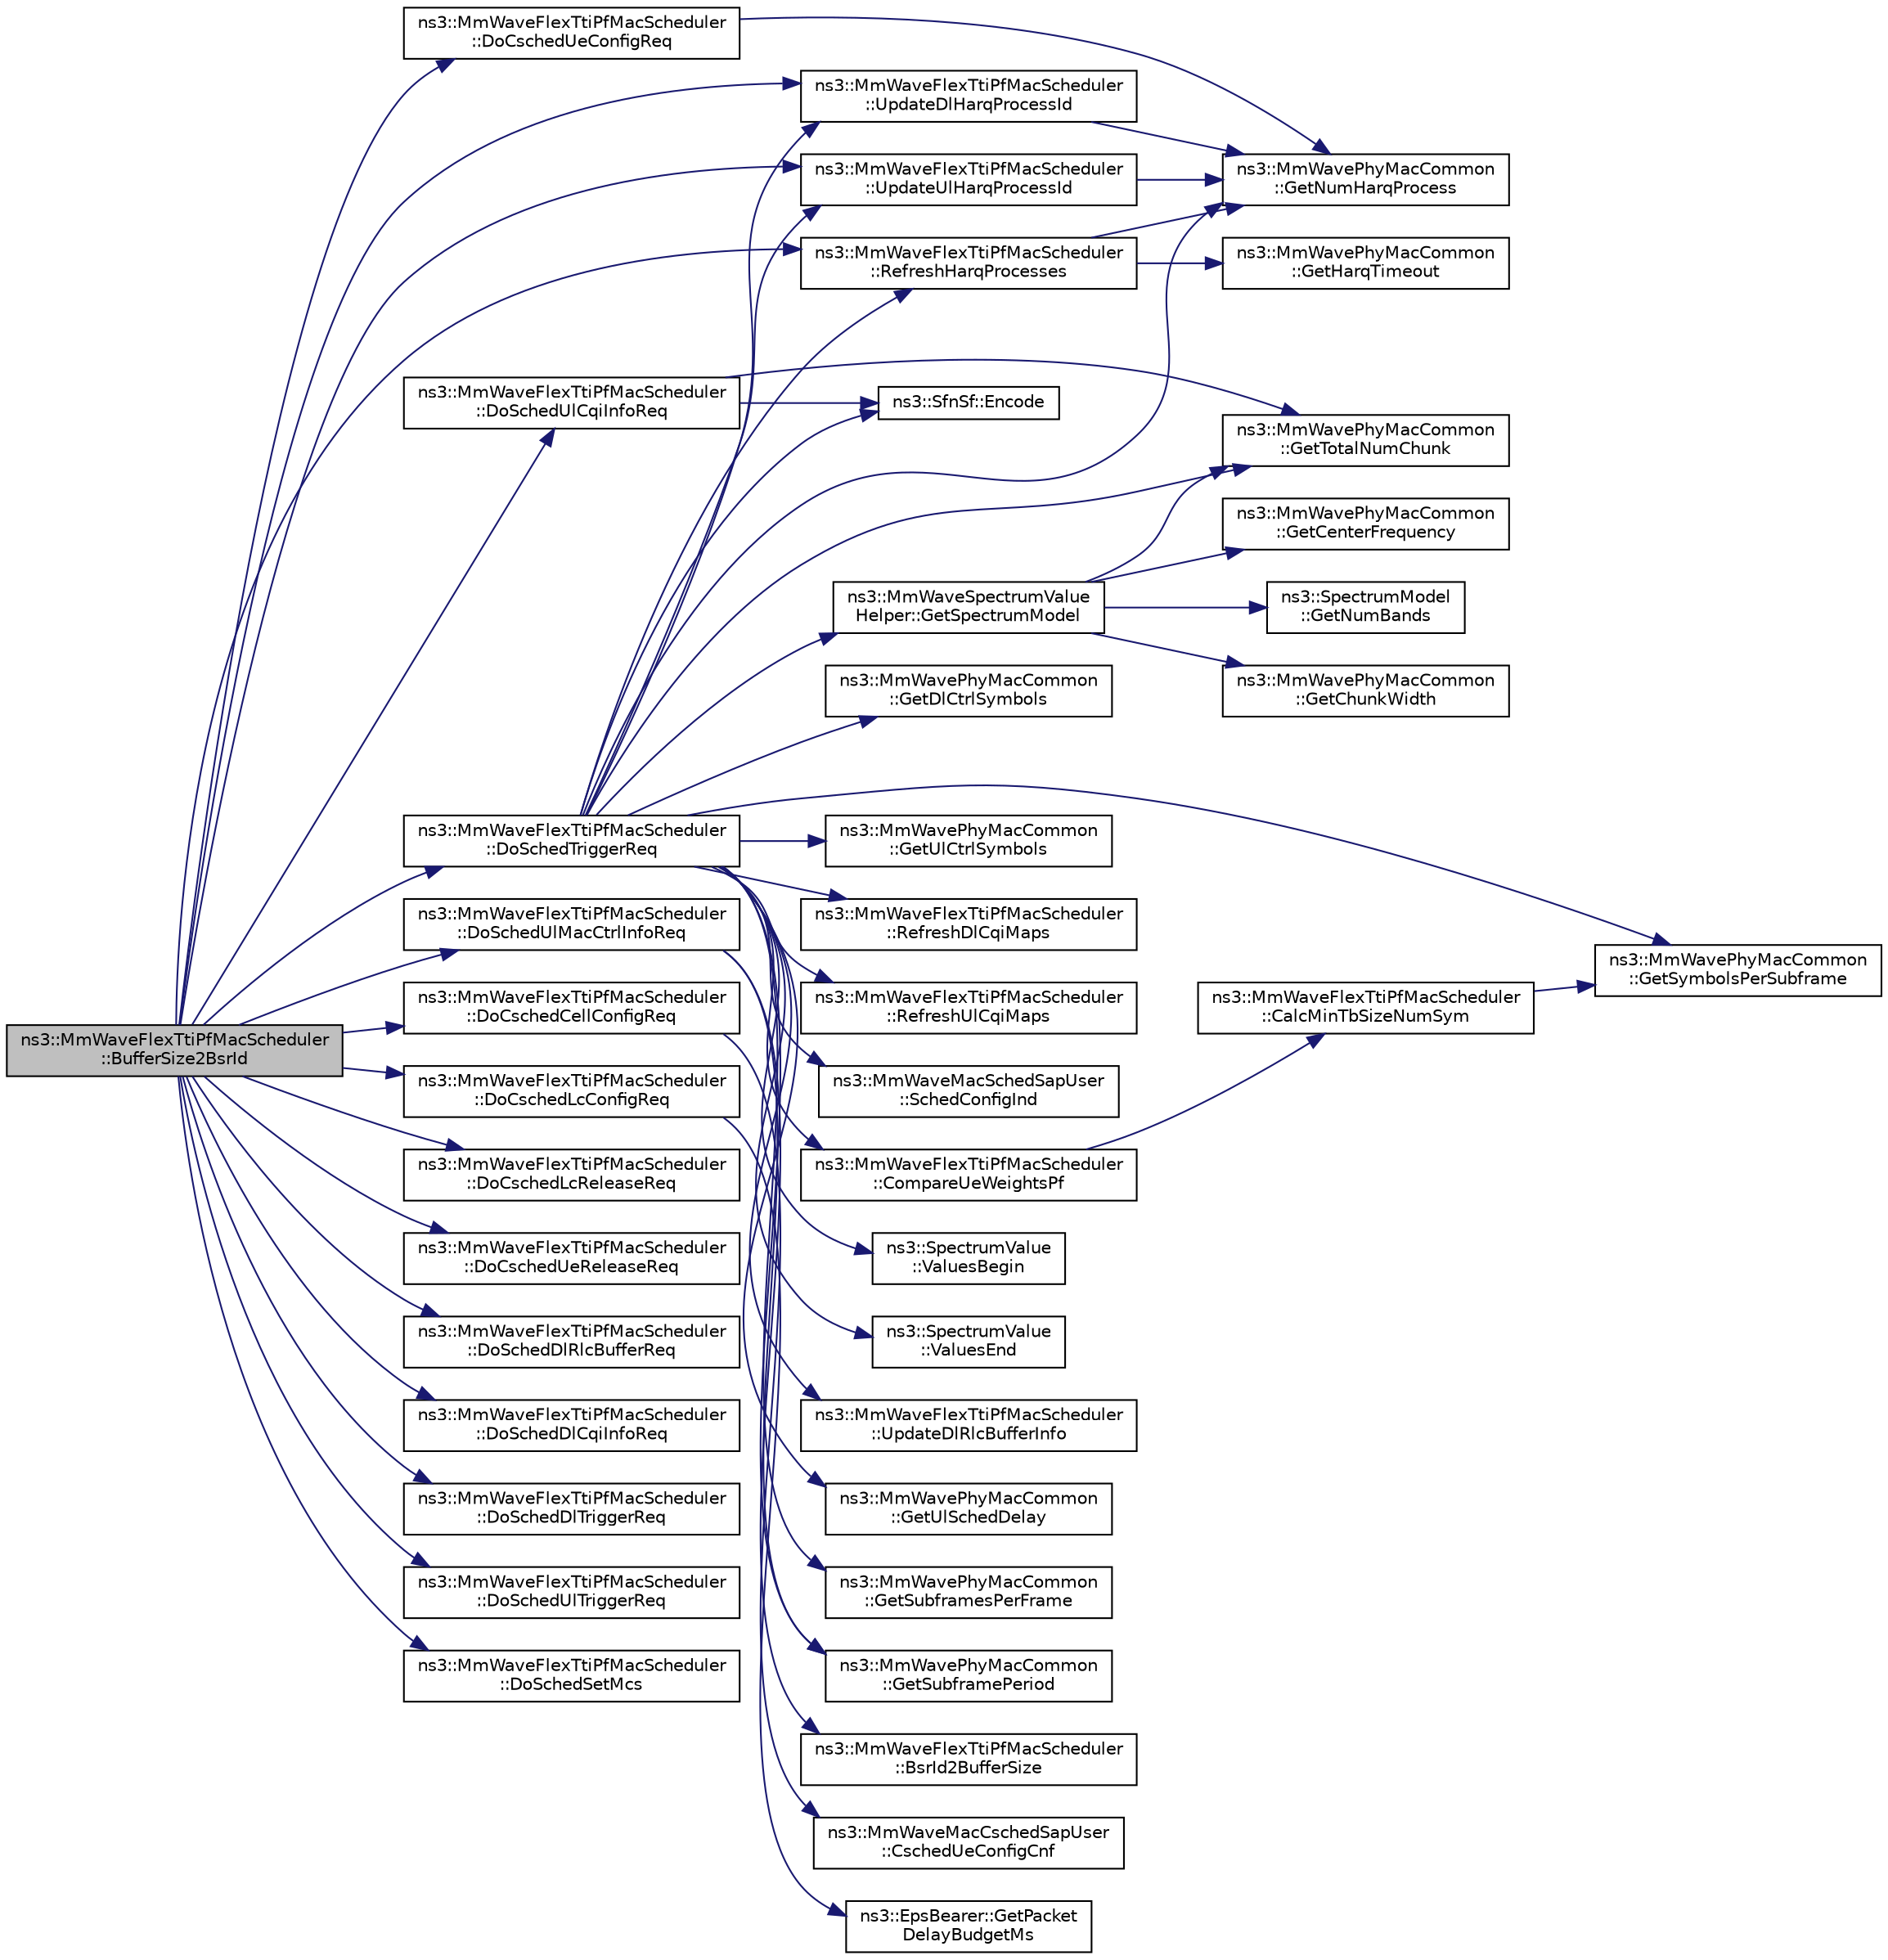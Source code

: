 digraph "ns3::MmWaveFlexTtiPfMacScheduler::BufferSize2BsrId"
{
  edge [fontname="Helvetica",fontsize="10",labelfontname="Helvetica",labelfontsize="10"];
  node [fontname="Helvetica",fontsize="10",shape=record];
  rankdir="LR";
  Node1 [label="ns3::MmWaveFlexTtiPfMacScheduler\l::BufferSize2BsrId",height=0.2,width=0.4,color="black", fillcolor="grey75", style="filled", fontcolor="black"];
  Node1 -> Node2 [color="midnightblue",fontsize="10",style="solid"];
  Node2 [label="ns3::MmWaveFlexTtiPfMacScheduler\l::UpdateDlHarqProcessId",height=0.2,width=0.4,color="black", fillcolor="white", style="filled",URL="$d1/d01/classns3_1_1MmWaveFlexTtiPfMacScheduler.html#af0662c31763e696fe9a2c84b48420a04"];
  Node2 -> Node3 [color="midnightblue",fontsize="10",style="solid"];
  Node3 [label="ns3::MmWavePhyMacCommon\l::GetNumHarqProcess",height=0.2,width=0.4,color="black", fillcolor="white", style="filled",URL="$df/df4/classns3_1_1MmWavePhyMacCommon.html#a40773d84172ebeb5aff125f56ebcc5ac"];
  Node1 -> Node4 [color="midnightblue",fontsize="10",style="solid"];
  Node4 [label="ns3::MmWaveFlexTtiPfMacScheduler\l::UpdateUlHarqProcessId",height=0.2,width=0.4,color="black", fillcolor="white", style="filled",URL="$d1/d01/classns3_1_1MmWaveFlexTtiPfMacScheduler.html#a1e0668ff376b99eee763023f6071878c"];
  Node4 -> Node3 [color="midnightblue",fontsize="10",style="solid"];
  Node1 -> Node5 [color="midnightblue",fontsize="10",style="solid"];
  Node5 [label="ns3::MmWaveFlexTtiPfMacScheduler\l::DoCschedCellConfigReq",height=0.2,width=0.4,color="black", fillcolor="white", style="filled",URL="$d1/d01/classns3_1_1MmWaveFlexTtiPfMacScheduler.html#a9cc948deb562a6867cce0d39a4e38607"];
  Node5 -> Node6 [color="midnightblue",fontsize="10",style="solid"];
  Node6 [label="ns3::MmWaveMacCschedSapUser\l::CschedUeConfigCnf",height=0.2,width=0.4,color="black", fillcolor="white", style="filled",URL="$d7/d6e/classns3_1_1MmWaveMacCschedSapUser.html#a7c6574b01ef6cfd72a3c027142dff19c"];
  Node1 -> Node7 [color="midnightblue",fontsize="10",style="solid"];
  Node7 [label="ns3::MmWaveFlexTtiPfMacScheduler\l::DoCschedUeConfigReq",height=0.2,width=0.4,color="black", fillcolor="white", style="filled",URL="$d1/d01/classns3_1_1MmWaveFlexTtiPfMacScheduler.html#aa54872e770612a8dd62f1e2715239403"];
  Node7 -> Node3 [color="midnightblue",fontsize="10",style="solid"];
  Node1 -> Node8 [color="midnightblue",fontsize="10",style="solid"];
  Node8 [label="ns3::MmWaveFlexTtiPfMacScheduler\l::DoCschedLcConfigReq",height=0.2,width=0.4,color="black", fillcolor="white", style="filled",URL="$d1/d01/classns3_1_1MmWaveFlexTtiPfMacScheduler.html#ac36d305d226a97420e5e2f75d9bbd8d0"];
  Node8 -> Node9 [color="midnightblue",fontsize="10",style="solid"];
  Node9 [label="ns3::EpsBearer::GetPacket\lDelayBudgetMs",height=0.2,width=0.4,color="black", fillcolor="white", style="filled",URL="$de/d6a/structns3_1_1EpsBearer.html#a0f2f37b3f2d1dc3dcba4176651e3aec7"];
  Node1 -> Node10 [color="midnightblue",fontsize="10",style="solid"];
  Node10 [label="ns3::MmWaveFlexTtiPfMacScheduler\l::DoCschedLcReleaseReq",height=0.2,width=0.4,color="black", fillcolor="white", style="filled",URL="$d1/d01/classns3_1_1MmWaveFlexTtiPfMacScheduler.html#a4db8a54df44c80aac51028cc743acd14"];
  Node1 -> Node11 [color="midnightblue",fontsize="10",style="solid"];
  Node11 [label="ns3::MmWaveFlexTtiPfMacScheduler\l::DoCschedUeReleaseReq",height=0.2,width=0.4,color="black", fillcolor="white", style="filled",URL="$d1/d01/classns3_1_1MmWaveFlexTtiPfMacScheduler.html#ae60b6e0fe0f61859e5f57c6a98e67afa"];
  Node1 -> Node12 [color="midnightblue",fontsize="10",style="solid"];
  Node12 [label="ns3::MmWaveFlexTtiPfMacScheduler\l::DoSchedDlRlcBufferReq",height=0.2,width=0.4,color="black", fillcolor="white", style="filled",URL="$d1/d01/classns3_1_1MmWaveFlexTtiPfMacScheduler.html#a5419cb276326b92acaa4a3ea6a08d8f0"];
  Node1 -> Node13 [color="midnightblue",fontsize="10",style="solid"];
  Node13 [label="ns3::MmWaveFlexTtiPfMacScheduler\l::DoSchedDlCqiInfoReq",height=0.2,width=0.4,color="black", fillcolor="white", style="filled",URL="$d1/d01/classns3_1_1MmWaveFlexTtiPfMacScheduler.html#a0a1ec6781ef0fc26ec203284faf9d58c"];
  Node1 -> Node14 [color="midnightblue",fontsize="10",style="solid"];
  Node14 [label="ns3::MmWaveFlexTtiPfMacScheduler\l::DoSchedUlCqiInfoReq",height=0.2,width=0.4,color="black", fillcolor="white", style="filled",URL="$d1/d01/classns3_1_1MmWaveFlexTtiPfMacScheduler.html#ae6adf2db139593ea8388dea05c4cc99e"];
  Node14 -> Node15 [color="midnightblue",fontsize="10",style="solid"];
  Node15 [label="ns3::SfnSf::Encode",height=0.2,width=0.4,color="black", fillcolor="white", style="filled",URL="$d6/d81/structns3_1_1SfnSf.html#a9fff81b2b48af70c77e6b2c51d2fd43b"];
  Node14 -> Node16 [color="midnightblue",fontsize="10",style="solid"];
  Node16 [label="ns3::MmWavePhyMacCommon\l::GetTotalNumChunk",height=0.2,width=0.4,color="black", fillcolor="white", style="filled",URL="$df/df4/classns3_1_1MmWavePhyMacCommon.html#a97e82c809a351fea9d5058ac1bb4c3c6"];
  Node1 -> Node17 [color="midnightblue",fontsize="10",style="solid"];
  Node17 [label="ns3::MmWaveFlexTtiPfMacScheduler\l::DoSchedUlMacCtrlInfoReq",height=0.2,width=0.4,color="black", fillcolor="white", style="filled",URL="$d1/d01/classns3_1_1MmWaveFlexTtiPfMacScheduler.html#a56c604decc2cbf1be3c4c29868342f16"];
  Node17 -> Node18 [color="midnightblue",fontsize="10",style="solid"];
  Node18 [label="ns3::MmWaveFlexTtiPfMacScheduler\l::BsrId2BufferSize",height=0.2,width=0.4,color="black", fillcolor="white", style="filled",URL="$d1/d01/classns3_1_1MmWaveFlexTtiPfMacScheduler.html#a6a2af49002a8eb4ba5409c799ca03e38"];
  Node17 -> Node19 [color="midnightblue",fontsize="10",style="solid"];
  Node19 [label="ns3::MmWavePhyMacCommon\l::GetSubframePeriod",height=0.2,width=0.4,color="black", fillcolor="white", style="filled",URL="$df/df4/classns3_1_1MmWavePhyMacCommon.html#a1d402260d29c8931dd3dde73b295e23d"];
  Node1 -> Node20 [color="midnightblue",fontsize="10",style="solid"];
  Node20 [label="ns3::MmWaveFlexTtiPfMacScheduler\l::DoSchedTriggerReq",height=0.2,width=0.4,color="black", fillcolor="white", style="filled",URL="$d1/d01/classns3_1_1MmWaveFlexTtiPfMacScheduler.html#a068bdba0cdef2ceabd0312e375817ced"];
  Node20 -> Node21 [color="midnightblue",fontsize="10",style="solid"];
  Node21 [label="ns3::MmWavePhyMacCommon\l::GetUlSchedDelay",height=0.2,width=0.4,color="black", fillcolor="white", style="filled",URL="$df/df4/classns3_1_1MmWavePhyMacCommon.html#afd70935ec71838fefe6a8e18198f19cb"];
  Node20 -> Node22 [color="midnightblue",fontsize="10",style="solid"];
  Node22 [label="ns3::MmWavePhyMacCommon\l::GetSubframesPerFrame",height=0.2,width=0.4,color="black", fillcolor="white", style="filled",URL="$df/df4/classns3_1_1MmWavePhyMacCommon.html#a3709cf52f6813eb8ad1af16d95082dc1"];
  Node20 -> Node23 [color="midnightblue",fontsize="10",style="solid"];
  Node23 [label="ns3::MmWavePhyMacCommon\l::GetSymbolsPerSubframe",height=0.2,width=0.4,color="black", fillcolor="white", style="filled",URL="$df/df4/classns3_1_1MmWavePhyMacCommon.html#a2fe835b76e3c689defa413e395cd10cb"];
  Node20 -> Node24 [color="midnightblue",fontsize="10",style="solid"];
  Node24 [label="ns3::MmWavePhyMacCommon\l::GetDlCtrlSymbols",height=0.2,width=0.4,color="black", fillcolor="white", style="filled",URL="$df/df4/classns3_1_1MmWavePhyMacCommon.html#a1be2da684374de93d7f501aab2441b5a"];
  Node20 -> Node25 [color="midnightblue",fontsize="10",style="solid"];
  Node25 [label="ns3::MmWavePhyMacCommon\l::GetUlCtrlSymbols",height=0.2,width=0.4,color="black", fillcolor="white", style="filled",URL="$df/df4/classns3_1_1MmWavePhyMacCommon.html#aa0bf8af14050bc5dc6513fbc86319a9b"];
  Node20 -> Node26 [color="midnightblue",fontsize="10",style="solid"];
  Node26 [label="ns3::MmWaveFlexTtiPfMacScheduler\l::RefreshDlCqiMaps",height=0.2,width=0.4,color="black", fillcolor="white", style="filled",URL="$d1/d01/classns3_1_1MmWaveFlexTtiPfMacScheduler.html#a23d81177037898e2d2ba1840178ac647"];
  Node20 -> Node27 [color="midnightblue",fontsize="10",style="solid"];
  Node27 [label="ns3::MmWaveFlexTtiPfMacScheduler\l::RefreshUlCqiMaps",height=0.2,width=0.4,color="black", fillcolor="white", style="filled",URL="$d1/d01/classns3_1_1MmWaveFlexTtiPfMacScheduler.html#a3771e7640a49c7a6b4f8a84528e0fe85"];
  Node20 -> Node28 [color="midnightblue",fontsize="10",style="solid"];
  Node28 [label="ns3::MmWaveFlexTtiPfMacScheduler\l::RefreshHarqProcesses",height=0.2,width=0.4,color="black", fillcolor="white", style="filled",URL="$d1/d01/classns3_1_1MmWaveFlexTtiPfMacScheduler.html#a30881fe7ba728467c507b8a59e670d8d",tooltip="Refresh HARQ processes according to the timers. "];
  Node28 -> Node3 [color="midnightblue",fontsize="10",style="solid"];
  Node28 -> Node29 [color="midnightblue",fontsize="10",style="solid"];
  Node29 [label="ns3::MmWavePhyMacCommon\l::GetHarqTimeout",height=0.2,width=0.4,color="black", fillcolor="white", style="filled",URL="$df/df4/classns3_1_1MmWavePhyMacCommon.html#a6a3b10cda74091e0579e24e3b4dbad80"];
  Node20 -> Node30 [color="midnightblue",fontsize="10",style="solid"];
  Node30 [label="ns3::MmWaveMacSchedSapUser\l::SchedConfigInd",height=0.2,width=0.4,color="black", fillcolor="white", style="filled",URL="$d9/d4c/classns3_1_1MmWaveMacSchedSapUser.html#ac164dd52215c3924cf421b56089eece4"];
  Node20 -> Node19 [color="midnightblue",fontsize="10",style="solid"];
  Node20 -> Node31 [color="midnightblue",fontsize="10",style="solid"];
  Node31 [label="ns3::MmWaveSpectrumValue\lHelper::GetSpectrumModel",height=0.2,width=0.4,color="black", fillcolor="white", style="filled",URL="$d0/d63/classns3_1_1MmWaveSpectrumValueHelper.html#a23fc6693b28bb565a97768b536225b58"];
  Node31 -> Node32 [color="midnightblue",fontsize="10",style="solid"];
  Node32 [label="ns3::MmWavePhyMacCommon\l::GetCenterFrequency",height=0.2,width=0.4,color="black", fillcolor="white", style="filled",URL="$df/df4/classns3_1_1MmWavePhyMacCommon.html#a0850d2e37c7075b9bce242723b722019"];
  Node31 -> Node16 [color="midnightblue",fontsize="10",style="solid"];
  Node31 -> Node33 [color="midnightblue",fontsize="10",style="solid"];
  Node33 [label="ns3::SpectrumModel\l::GetNumBands",height=0.2,width=0.4,color="black", fillcolor="white", style="filled",URL="$d2/da4/classns3_1_1SpectrumModel.html#a07c4a1c2f963885dd7fef7f82b20e90b"];
  Node31 -> Node34 [color="midnightblue",fontsize="10",style="solid"];
  Node34 [label="ns3::MmWavePhyMacCommon\l::GetChunkWidth",height=0.2,width=0.4,color="black", fillcolor="white", style="filled",URL="$df/df4/classns3_1_1MmWavePhyMacCommon.html#acc801566d527f1893d67a618ea3be203"];
  Node20 -> Node35 [color="midnightblue",fontsize="10",style="solid"];
  Node35 [label="ns3::SpectrumValue\l::ValuesBegin",height=0.2,width=0.4,color="black", fillcolor="white", style="filled",URL="$d5/d6e/classns3_1_1SpectrumValue.html#a3b1adae7ee52561bf560d7b604d9947d"];
  Node20 -> Node16 [color="midnightblue",fontsize="10",style="solid"];
  Node20 -> Node36 [color="midnightblue",fontsize="10",style="solid"];
  Node36 [label="ns3::SpectrumValue\l::ValuesEnd",height=0.2,width=0.4,color="black", fillcolor="white", style="filled",URL="$d5/d6e/classns3_1_1SpectrumValue.html#aa0e76e888fc6cba3b01bf638b6c4567f"];
  Node20 -> Node37 [color="midnightblue",fontsize="10",style="solid"];
  Node37 [label="ns3::MmWaveFlexTtiPfMacScheduler\l::CompareUeWeightsPf",height=0.2,width=0.4,color="black", fillcolor="white", style="filled",URL="$d1/d01/classns3_1_1MmWaveFlexTtiPfMacScheduler.html#a6dfff91235926b82f832a910f6962d95"];
  Node37 -> Node38 [color="midnightblue",fontsize="10",style="solid"];
  Node38 [label="ns3::MmWaveFlexTtiPfMacScheduler\l::CalcMinTbSizeNumSym",height=0.2,width=0.4,color="black", fillcolor="white", style="filled",URL="$d1/d01/classns3_1_1MmWaveFlexTtiPfMacScheduler.html#af9b3b406240ff1b5ecbf68662362a6f0"];
  Node38 -> Node23 [color="midnightblue",fontsize="10",style="solid"];
  Node20 -> Node2 [color="midnightblue",fontsize="10",style="solid"];
  Node20 -> Node3 [color="midnightblue",fontsize="10",style="solid"];
  Node20 -> Node39 [color="midnightblue",fontsize="10",style="solid"];
  Node39 [label="ns3::MmWaveFlexTtiPfMacScheduler\l::UpdateDlRlcBufferInfo",height=0.2,width=0.4,color="black", fillcolor="white", style="filled",URL="$d1/d01/classns3_1_1MmWaveFlexTtiPfMacScheduler.html#a7656880279e340e496567b69fdf3c0e9"];
  Node20 -> Node4 [color="midnightblue",fontsize="10",style="solid"];
  Node20 -> Node15 [color="midnightblue",fontsize="10",style="solid"];
  Node1 -> Node40 [color="midnightblue",fontsize="10",style="solid"];
  Node40 [label="ns3::MmWaveFlexTtiPfMacScheduler\l::DoSchedDlTriggerReq",height=0.2,width=0.4,color="black", fillcolor="white", style="filled",URL="$d1/d01/classns3_1_1MmWaveFlexTtiPfMacScheduler.html#a7f787194d67e9751ad28590af744596a"];
  Node1 -> Node41 [color="midnightblue",fontsize="10",style="solid"];
  Node41 [label="ns3::MmWaveFlexTtiPfMacScheduler\l::DoSchedUlTriggerReq",height=0.2,width=0.4,color="black", fillcolor="white", style="filled",URL="$d1/d01/classns3_1_1MmWaveFlexTtiPfMacScheduler.html#a1c506121a3eeb25fc743b59a11f34e9b"];
  Node1 -> Node42 [color="midnightblue",fontsize="10",style="solid"];
  Node42 [label="ns3::MmWaveFlexTtiPfMacScheduler\l::DoSchedSetMcs",height=0.2,width=0.4,color="black", fillcolor="white", style="filled",URL="$d1/d01/classns3_1_1MmWaveFlexTtiPfMacScheduler.html#a4abcbe7179cb870fcb145dc9dc2f6962"];
  Node1 -> Node28 [color="midnightblue",fontsize="10",style="solid"];
}
